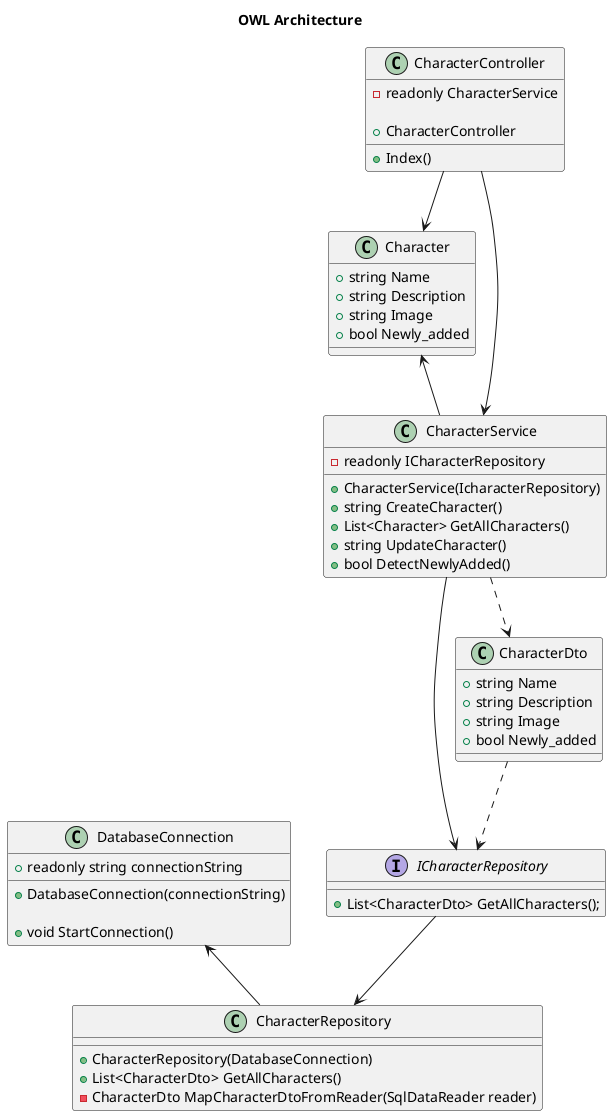 @startuml OWL

title OWL Architecture

class DatabaseConnection {
    + readonly string connectionString
    + DatabaseConnection(connectionString)

    + void StartConnection()
}

' class GamemodeDto {
'     + string Name
'     + string Description
'     + int Amount_players
' }

' class GamemodeService {
'     + GamemodeService()
'     + void Gamemode()
'     + string CreateGamemode()
'     + string GetGamemodes()
'     + string AddToGamemode()
' }

Class CharacterController {
    - readonly CharacterService

    + CharacterController
    + Index()
}

Interface ICharacterRepository {
    +  List<CharacterDto> GetAllCharacters();
}

Class CharacterRepository {
    +  CharacterRepository(DatabaseConnection)
    +  List<CharacterDto> GetAllCharacters()
    -  CharacterDto MapCharacterDtoFromReader(SqlDataReader reader)
}

class Character {
    + string Name
    + string Description
    + string Image
    + bool Newly_added
}

class CharacterDto {
    + string Name
    + string Description
    + string Image
    + bool Newly_added
}

class CharacterService {
    - readonly ICharacterRepository

    + CharacterService(IcharacterRepository)
    + string CreateCharacter()
    + List<Character> GetAllCharacters()
    + string UpdateCharacter()
    + bool DetectNewlyAdded()
}

' class FightstyleDto {
'     + string Name
'     + int Power
'     + int Speed
' }

' class FightstyleService {

'     + FightstyleService()
'     + string GetStyles()
'     + string CreateStyle()
'     + string UpdateStyle()
'     + string AddStyleToChar()
' }

' class MoveDto {
'     + string Name
'     + string Description
'     + string Image
'     + string Motion
' }

' class MoveService {

'     + MoveService()
'     + string GetMoves()
'     + string CreateMove()
'     + string UpdateMove()
'     + string AddMoveToChar()
' }

' class NewsDto {
'     + string Title
'     + string Description
'     + string Image
' }

' class NewsService {

'     + NewsService()
'     + string GetArticles()
'     + string CreateArticle()
' }

' class CategoryDto {
'     + string Name
' }

' class CategoryService {
'     + CategoryService()
'     + string GetCategories()
' }

DatabaseConnection <-- CharacterRepository

CharacterController --> CharacterService
Character <-- CharacterService
CharacterController --> Character
CharacterService ..> CharacterDto
CharacterService --> ICharacterRepository
CharacterDto ..> ICharacterRepository
ICharacterRepository --> CharacterRepository

' NewsService <-- NewsDto
' CategoryService <-- CategoryDto
' FightstyleService <-- FightstyleDto
' MoveService <-- MoveDto
' GamemodeService <-- GamemodeDto

@enduml